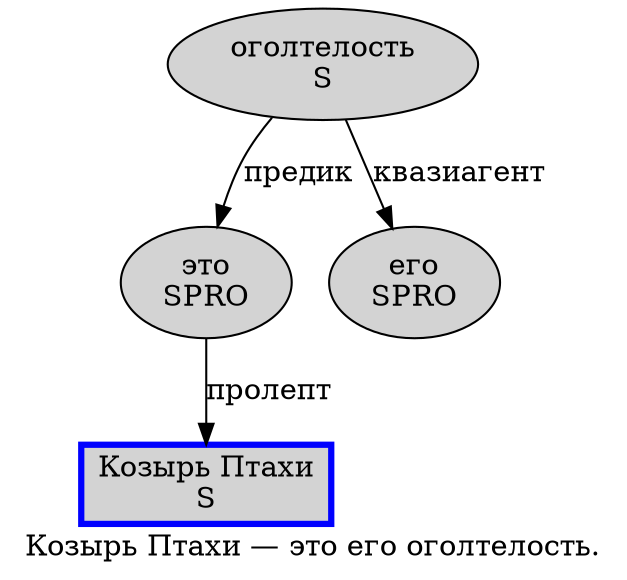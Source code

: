 digraph SENTENCE_360 {
	graph [label="Козырь Птахи — это его оголтелость."]
	node [style=filled]
		0 [label="Козырь Птахи
S" color=blue fillcolor=lightgray penwidth=3 shape=box]
		2 [label="это
SPRO" color="" fillcolor=lightgray penwidth=1 shape=ellipse]
		3 [label="его
SPRO" color="" fillcolor=lightgray penwidth=1 shape=ellipse]
		4 [label="оголтелость
S" color="" fillcolor=lightgray penwidth=1 shape=ellipse]
			4 -> 2 [label="предик"]
			4 -> 3 [label="квазиагент"]
			2 -> 0 [label="пролепт"]
}